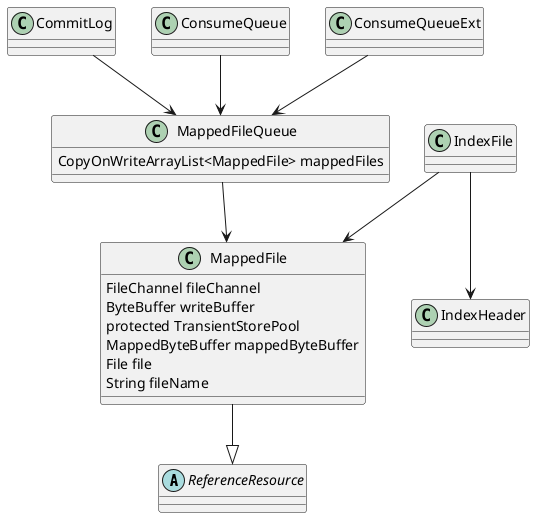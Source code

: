 @startuml


abstract class ReferenceResource{
}

class MappedFile{
FileChannel fileChannel
ByteBuffer writeBuffer
protected TransientStorePool
MappedByteBuffer mappedByteBuffer
 File file
  String fileName
}

class MappedFileQueue{
 CopyOnWriteArrayList<MappedFile> mappedFiles
}

class CommitLog{
}
class ConsumeQueue{
}
class ConsumeQueueExt{
}

class IndexFile{
}
class IndexHeader{
}

MappedFile--|>ReferenceResource

MappedFileQueue-->MappedFile
CommitLog -->MappedFileQueue
ConsumeQueue-->MappedFileQueue
ConsumeQueueExt-->MappedFileQueue

IndexFile-->MappedFile
IndexFile-->IndexHeader


'abstract AbstractCollection
'interface List
'interface Collection
'
'List <|-- AbstractList
'Collection <|-- AbstractCollection
'
'Collection <|- List
'AbstractCollection <|- AbstractList
'AbstractList <|-- ArrayList
'
'class ArrayList {
'Object[] elementData
'size()
'}
'
'enum TimeUnit {
'DAYS
'HOURS
'MINUTES
'}

@enduml